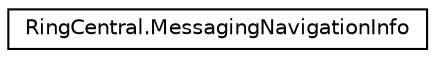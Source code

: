digraph "Graphical Class Hierarchy"
{
 // LATEX_PDF_SIZE
  edge [fontname="Helvetica",fontsize="10",labelfontname="Helvetica",labelfontsize="10"];
  node [fontname="Helvetica",fontsize="10",shape=record];
  rankdir="LR";
  Node0 [label="RingCentral.MessagingNavigationInfo",height=0.2,width=0.4,color="black", fillcolor="white", style="filled",URL="$classRingCentral_1_1MessagingNavigationInfo.html",tooltip="Information on navigation"];
}
